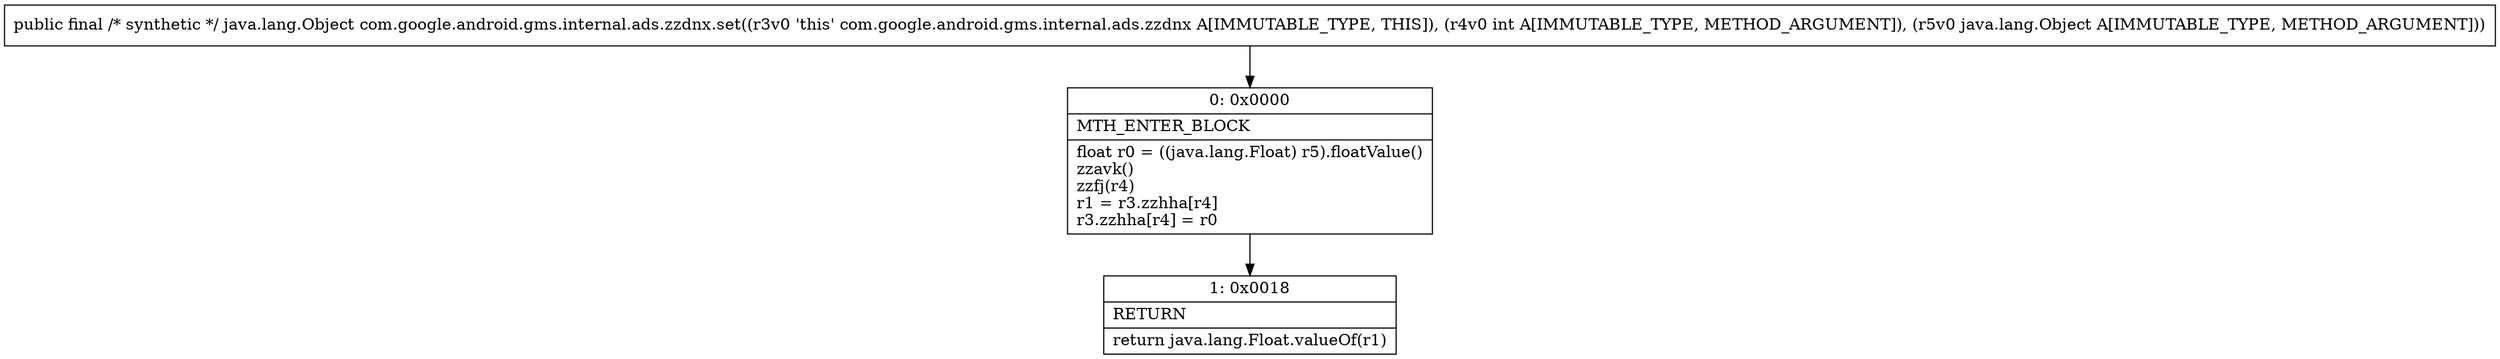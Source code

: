 digraph "CFG forcom.google.android.gms.internal.ads.zzdnx.set(ILjava\/lang\/Object;)Ljava\/lang\/Object;" {
Node_0 [shape=record,label="{0\:\ 0x0000|MTH_ENTER_BLOCK\l|float r0 = ((java.lang.Float) r5).floatValue()\lzzavk()\lzzfj(r4)\lr1 = r3.zzhha[r4]\lr3.zzhha[r4] = r0\l}"];
Node_1 [shape=record,label="{1\:\ 0x0018|RETURN\l|return java.lang.Float.valueOf(r1)\l}"];
MethodNode[shape=record,label="{public final \/* synthetic *\/ java.lang.Object com.google.android.gms.internal.ads.zzdnx.set((r3v0 'this' com.google.android.gms.internal.ads.zzdnx A[IMMUTABLE_TYPE, THIS]), (r4v0 int A[IMMUTABLE_TYPE, METHOD_ARGUMENT]), (r5v0 java.lang.Object A[IMMUTABLE_TYPE, METHOD_ARGUMENT])) }"];
MethodNode -> Node_0;
Node_0 -> Node_1;
}

